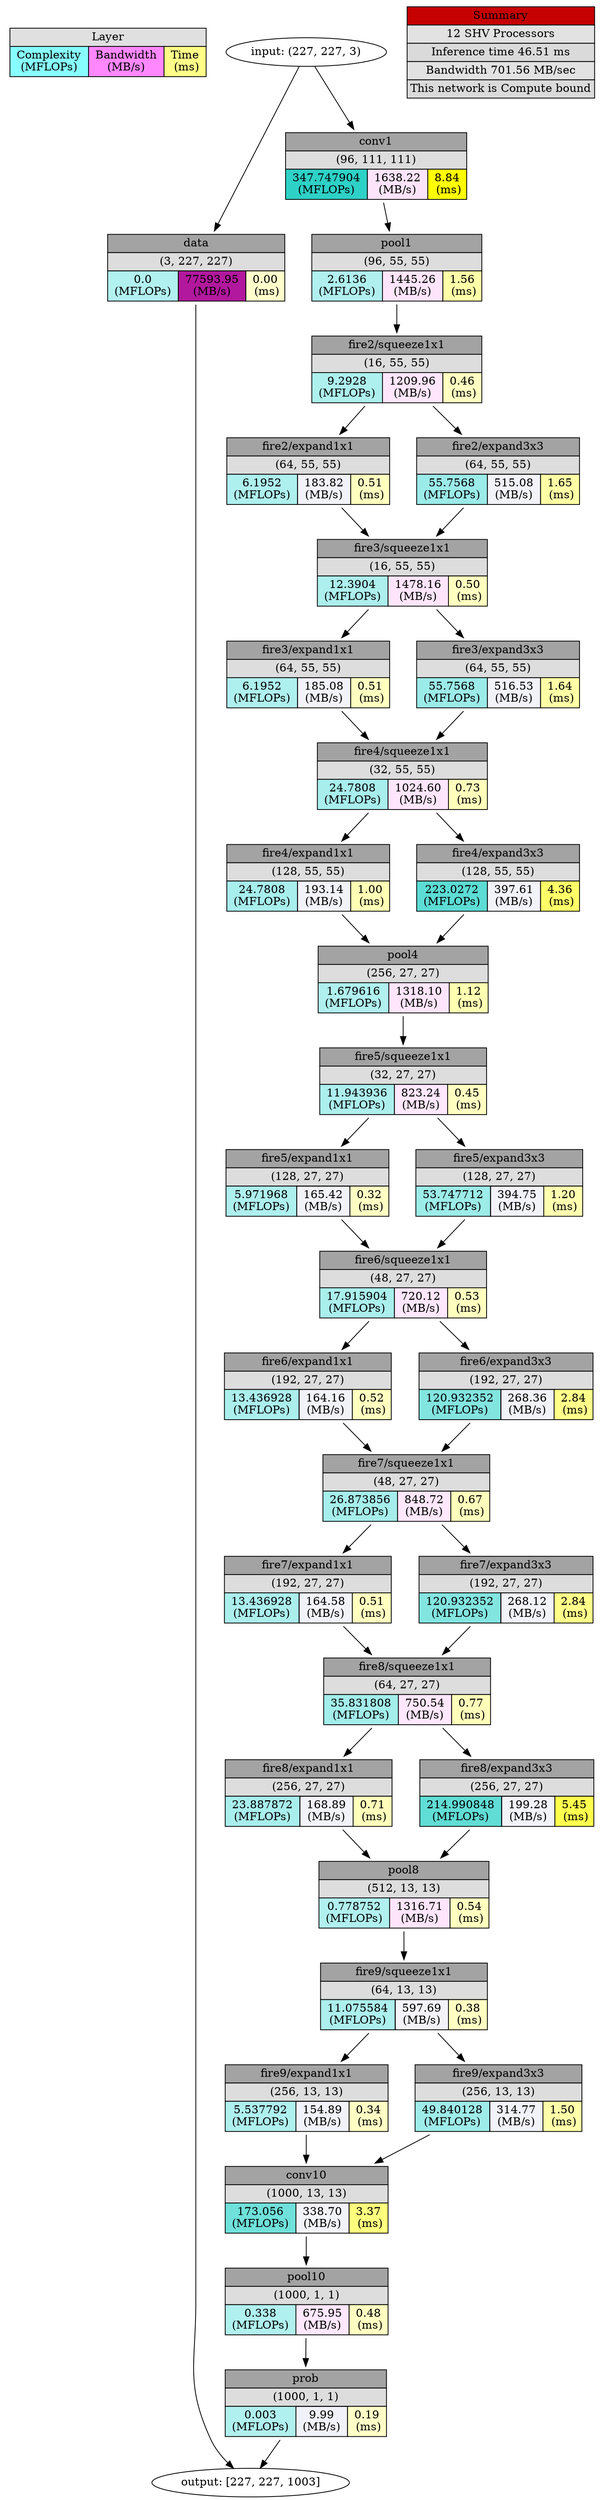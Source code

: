 digraph output {
	Legend [label=<<TABLE BORDER="0" CELLBORDER="1" CELLSPACING="0" CELLPADDING="3">
<TR><TD  BGCOLOR = "#E0E0E0" COLSPAN="3">Layer</TD></TR>
<TR><TD BGCOLOR = "#88FFFF"> Complexity <br/> (MFLOPs) </TD>
<TD BGCOLOR = "#FF88FF"> Bandwidth <br/> (MB/s) </TD>
<TD BGCOLOR = "#FFFF88"> Time <br/> (ms)</TD></TR>
</TABLE>>
 shape=plaintext]
	Input [label="input: (227, 227, 3)"]
	data [label=<
<TABLE BORDER="0" CELLBORDER="1" CELLSPACING="0" CELLPADDING="3">
<TR>
    <TD  BGCOLOR = "#A3A3A3" COLSPAN="3">data</TD>
</TR>
<TR>
    <TD  BGCOLOR = "#DDDDDD" COLSPAN="3">(3, 227, 227)</TD>
</TR>
<TR>
    <TD BGCOLOR = "#B1F1EF"> 0.0 <br/> (MFLOPs) </TD>
    <TD BGCOLOR = "#B2189E"> 77593.95 <br/> (MB/s) </TD>
    <TD BGCOLOR = "#FFFFCC"> 0.00 <br/> (ms)</TD>
</TR>
</TABLE>>
 shape=plaintext]
	Input -> data
	conv1 [label=<
<TABLE BORDER="0" CELLBORDER="1" CELLSPACING="0" CELLPADDING="3">
<TR>
    <TD  BGCOLOR = "#A3A3A3" COLSPAN="3">conv1</TD>
</TR>
<TR>
    <TD  BGCOLOR = "#DDDDDD" COLSPAN="3">(96, 111, 111)</TD>
</TR>
<TR>
    <TD BGCOLOR = "#2ED1C6"> 347.747904 <br/> (MFLOPs) </TD>
    <TD BGCOLOR = "#FEE4FB"> 1638.22 <br/> (MB/s) </TD>
    <TD BGCOLOR = "#FFFF0"> 8.84 <br/> (ms)</TD>
</TR>
</TABLE>>
 shape=plaintext]
	Input -> conv1
	pool1 [label=<
<TABLE BORDER="0" CELLBORDER="1" CELLSPACING="0" CELLPADDING="3">
<TR>
    <TD  BGCOLOR = "#A3A3A3" COLSPAN="3">pool1</TD>
</TR>
<TR>
    <TD  BGCOLOR = "#DDDDDD" COLSPAN="3">(96, 55, 55)</TD>
</TR>
<TR>
    <TD BGCOLOR = "#B0F0EE"> 2.6136 <br/> (MFLOPs) </TD>
    <TD BGCOLOR = "#FFE5FC"> 1445.26 <br/> (MB/s) </TD>
    <TD BGCOLOR = "#FFFFA8"> 1.56 <br/> (ms)</TD>
</TR>
</TABLE>>
 shape=plaintext]
	conv1 -> pool1
	"fire2/squeeze1x1" [label=<
<TABLE BORDER="0" CELLBORDER="1" CELLSPACING="0" CELLPADDING="3">
<TR>
    <TD  BGCOLOR = "#A3A3A3" COLSPAN="3">fire2/squeeze1x1</TD>
</TR>
<TR>
    <TD  BGCOLOR = "#DDDDDD" COLSPAN="3">(16, 55, 55)</TD>
</TR>
<TR>
    <TD BGCOLOR = "#ADF0ED"> 9.2928 <br/> (MFLOPs) </TD>
    <TD BGCOLOR = "#FFE6FC"> 1209.96 <br/> (MB/s) </TD>
    <TD BGCOLOR = "#FFFFC1"> 0.46 <br/> (ms)</TD>
</TR>
</TABLE>>
 shape=plaintext]
	pool1 -> "fire2/squeeze1x1"
	"fire2/expand1x1" [label=<
<TABLE BORDER="0" CELLBORDER="1" CELLSPACING="0" CELLPADDING="3">
<TR>
    <TD  BGCOLOR = "#A3A3A3" COLSPAN="3">fire2/expand1x1</TD>
</TR>
<TR>
    <TD  BGCOLOR = "#DDDDDD" COLSPAN="3">(64, 55, 55)</TD>
</TR>
<TR>
    <TD BGCOLOR = "#AEF0EE"> 6.1952 <br/> (MFLOPs) </TD>
    <TD BGCOLOR = "#100E8FD"> 183.82 <br/> (MB/s) </TD>
    <TD BGCOLOR = "#FFFFC0"> 0.51 <br/> (ms)</TD>
</TR>
</TABLE>>
 shape=plaintext]
	"fire2/squeeze1x1" -> "fire2/expand1x1"
	"fire2/expand3x3" [label=<
<TABLE BORDER="0" CELLBORDER="1" CELLSPACING="0" CELLPADDING="3">
<TR>
    <TD  BGCOLOR = "#A3A3A3" COLSPAN="3">fire2/expand3x3</TD>
</TR>
<TR>
    <TD  BGCOLOR = "#DDDDDD" COLSPAN="3">(64, 55, 55)</TD>
</TR>
<TR>
    <TD BGCOLOR = "#9BEBE8"> 55.7568 <br/> (MFLOPs) </TD>
    <TD BGCOLOR = "#100E8FD"> 515.08 <br/> (MB/s) </TD>
    <TD BGCOLOR = "#FFFFA5"> 1.65 <br/> (ms)</TD>
</TR>
</TABLE>>
 shape=plaintext]
	"fire2/squeeze1x1" -> "fire2/expand3x3"
	"fire3/squeeze1x1" [label=<
<TABLE BORDER="0" CELLBORDER="1" CELLSPACING="0" CELLPADDING="3">
<TR>
    <TD  BGCOLOR = "#A3A3A3" COLSPAN="3">fire3/squeeze1x1</TD>
</TR>
<TR>
    <TD  BGCOLOR = "#DDDDDD" COLSPAN="3">(16, 55, 55)</TD>
</TR>
<TR>
    <TD BGCOLOR = "#ACEFED"> 12.3904 <br/> (MFLOPs) </TD>
    <TD BGCOLOR = "#FFE5FC"> 1478.16 <br/> (MB/s) </TD>
    <TD BGCOLOR = "#FFFFC0"> 0.50 <br/> (ms)</TD>
</TR>
</TABLE>>
 shape=plaintext]
	"fire2/expand1x1" -> "fire3/squeeze1x1"
	"fire2/expand3x3" -> "fire3/squeeze1x1"
	"fire3/expand1x1" [label=<
<TABLE BORDER="0" CELLBORDER="1" CELLSPACING="0" CELLPADDING="3">
<TR>
    <TD  BGCOLOR = "#A3A3A3" COLSPAN="3">fire3/expand1x1</TD>
</TR>
<TR>
    <TD  BGCOLOR = "#DDDDDD" COLSPAN="3">(64, 55, 55)</TD>
</TR>
<TR>
    <TD BGCOLOR = "#AEF0EE"> 6.1952 <br/> (MFLOPs) </TD>
    <TD BGCOLOR = "#100E8FD"> 185.08 <br/> (MB/s) </TD>
    <TD BGCOLOR = "#FFFFC0"> 0.51 <br/> (ms)</TD>
</TR>
</TABLE>>
 shape=plaintext]
	"fire3/squeeze1x1" -> "fire3/expand1x1"
	"fire3/expand3x3" [label=<
<TABLE BORDER="0" CELLBORDER="1" CELLSPACING="0" CELLPADDING="3">
<TR>
    <TD  BGCOLOR = "#A3A3A3" COLSPAN="3">fire3/expand3x3</TD>
</TR>
<TR>
    <TD  BGCOLOR = "#DDDDDD" COLSPAN="3">(64, 55, 55)</TD>
</TR>
<TR>
    <TD BGCOLOR = "#9BEBE8"> 55.7568 <br/> (MFLOPs) </TD>
    <TD BGCOLOR = "#100E8FD"> 516.53 <br/> (MB/s) </TD>
    <TD BGCOLOR = "#FFFFA6"> 1.64 <br/> (ms)</TD>
</TR>
</TABLE>>
 shape=plaintext]
	"fire3/squeeze1x1" -> "fire3/expand3x3"
	"fire4/squeeze1x1" [label=<
<TABLE BORDER="0" CELLBORDER="1" CELLSPACING="0" CELLPADDING="3">
<TR>
    <TD  BGCOLOR = "#A3A3A3" COLSPAN="3">fire4/squeeze1x1</TD>
</TR>
<TR>
    <TD  BGCOLOR = "#DDDDDD" COLSPAN="3">(32, 55, 55)</TD>
</TR>
<TR>
    <TD BGCOLOR = "#A7EEEC"> 24.7808 <br/> (MFLOPs) </TD>
    <TD BGCOLOR = "#FFE6FC"> 1024.60 <br/> (MB/s) </TD>
    <TD BGCOLOR = "#FFFFBB"> 0.73 <br/> (ms)</TD>
</TR>
</TABLE>>
 shape=plaintext]
	"fire3/expand1x1" -> "fire4/squeeze1x1"
	"fire3/expand3x3" -> "fire4/squeeze1x1"
	"fire4/expand1x1" [label=<
<TABLE BORDER="0" CELLBORDER="1" CELLSPACING="0" CELLPADDING="3">
<TR>
    <TD  BGCOLOR = "#A3A3A3" COLSPAN="3">fire4/expand1x1</TD>
</TR>
<TR>
    <TD  BGCOLOR = "#DDDDDD" COLSPAN="3">(128, 55, 55)</TD>
</TR>
<TR>
    <TD BGCOLOR = "#A7EEEC"> 24.7808 <br/> (MFLOPs) </TD>
    <TD BGCOLOR = "#100E8FD"> 193.14 <br/> (MB/s) </TD>
    <TD BGCOLOR = "#FFFFB5"> 1.00 <br/> (ms)</TD>
</TR>
</TABLE>>
 shape=plaintext]
	"fire4/squeeze1x1" -> "fire4/expand1x1"
	"fire4/expand3x3" [label=<
<TABLE BORDER="0" CELLBORDER="1" CELLSPACING="0" CELLPADDING="3">
<TR>
    <TD  BGCOLOR = "#A3A3A3" COLSPAN="3">fire4/expand3x3</TD>
</TR>
<TR>
    <TD  BGCOLOR = "#DDDDDD" COLSPAN="3">(128, 55, 55)</TD>
</TR>
<TR>
    <TD BGCOLOR = "#5CDCD4"> 223.0272 <br/> (MFLOPs) </TD>
    <TD BGCOLOR = "#100E8FD"> 397.61 <br/> (MB/s) </TD>
    <TD BGCOLOR = "#FFFF67"> 4.36 <br/> (ms)</TD>
</TR>
</TABLE>>
 shape=plaintext]
	"fire4/squeeze1x1" -> "fire4/expand3x3"
	pool4 [label=<
<TABLE BORDER="0" CELLBORDER="1" CELLSPACING="0" CELLPADDING="3">
<TR>
    <TD  BGCOLOR = "#A3A3A3" COLSPAN="3">pool4</TD>
</TR>
<TR>
    <TD  BGCOLOR = "#DDDDDD" COLSPAN="3">(256, 27, 27)</TD>
</TR>
<TR>
    <TD BGCOLOR = "#B0F0EE"> 1.679616 <br/> (MFLOPs) </TD>
    <TD BGCOLOR = "#FFE5FC"> 1318.10 <br/> (MB/s) </TD>
    <TD BGCOLOR = "#FFFFB2"> 1.12 <br/> (ms)</TD>
</TR>
</TABLE>>
 shape=plaintext]
	"fire4/expand1x1" -> pool4
	"fire4/expand3x3" -> pool4
	"fire5/squeeze1x1" [label=<
<TABLE BORDER="0" CELLBORDER="1" CELLSPACING="0" CELLPADDING="3">
<TR>
    <TD  BGCOLOR = "#A3A3A3" COLSPAN="3">fire5/squeeze1x1</TD>
</TR>
<TR>
    <TD  BGCOLOR = "#DDDDDD" COLSPAN="3">(32, 27, 27)</TD>
</TR>
<TR>
    <TD BGCOLOR = "#ACEFED"> 11.943936 <br/> (MFLOPs) </TD>
    <TD BGCOLOR = "#FFE7FD"> 823.24 <br/> (MB/s) </TD>
    <TD BGCOLOR = "#FFFFC1"> 0.45 <br/> (ms)</TD>
</TR>
</TABLE>>
 shape=plaintext]
	pool4 -> "fire5/squeeze1x1"
	"fire5/expand1x1" [label=<
<TABLE BORDER="0" CELLBORDER="1" CELLSPACING="0" CELLPADDING="3">
<TR>
    <TD  BGCOLOR = "#A3A3A3" COLSPAN="3">fire5/expand1x1</TD>
</TR>
<TR>
    <TD  BGCOLOR = "#DDDDDD" COLSPAN="3">(128, 27, 27)</TD>
</TR>
<TR>
    <TD BGCOLOR = "#AEF0EE"> 5.971968 <br/> (MFLOPs) </TD>
    <TD BGCOLOR = "#100E8FD"> 165.42 <br/> (MB/s) </TD>
    <TD BGCOLOR = "#FFFFC4"> 0.32 <br/> (ms)</TD>
</TR>
</TABLE>>
 shape=plaintext]
	"fire5/squeeze1x1" -> "fire5/expand1x1"
	"fire5/expand3x3" [label=<
<TABLE BORDER="0" CELLBORDER="1" CELLSPACING="0" CELLPADDING="3">
<TR>
    <TD  BGCOLOR = "#A3A3A3" COLSPAN="3">fire5/expand3x3</TD>
</TR>
<TR>
    <TD  BGCOLOR = "#DDDDDD" COLSPAN="3">(128, 27, 27)</TD>
</TR>
<TR>
    <TD BGCOLOR = "#9CECE8"> 53.747712 <br/> (MFLOPs) </TD>
    <TD BGCOLOR = "#100E8FD"> 394.75 <br/> (MB/s) </TD>
    <TD BGCOLOR = "#FFFFB0"> 1.20 <br/> (ms)</TD>
</TR>
</TABLE>>
 shape=plaintext]
	"fire5/squeeze1x1" -> "fire5/expand3x3"
	"fire6/squeeze1x1" [label=<
<TABLE BORDER="0" CELLBORDER="1" CELLSPACING="0" CELLPADDING="3">
<TR>
    <TD  BGCOLOR = "#A3A3A3" COLSPAN="3">fire6/squeeze1x1</TD>
</TR>
<TR>
    <TD  BGCOLOR = "#DDDDDD" COLSPAN="3">(48, 27, 27)</TD>
</TR>
<TR>
    <TD BGCOLOR = "#AAEFEC"> 17.915904 <br/> (MFLOPs) </TD>
    <TD BGCOLOR = "#FFE7FD"> 720.12 <br/> (MB/s) </TD>
    <TD BGCOLOR = "#FFFFBF"> 0.53 <br/> (ms)</TD>
</TR>
</TABLE>>
 shape=plaintext]
	"fire5/expand1x1" -> "fire6/squeeze1x1"
	"fire5/expand3x3" -> "fire6/squeeze1x1"
	"fire6/expand1x1" [label=<
<TABLE BORDER="0" CELLBORDER="1" CELLSPACING="0" CELLPADDING="3">
<TR>
    <TD  BGCOLOR = "#A3A3A3" COLSPAN="3">fire6/expand1x1</TD>
</TR>
<TR>
    <TD  BGCOLOR = "#DDDDDD" COLSPAN="3">(192, 27, 27)</TD>
</TR>
<TR>
    <TD BGCOLOR = "#ABEFED"> 13.436928 <br/> (MFLOPs) </TD>
    <TD BGCOLOR = "#100E8FD"> 164.16 <br/> (MB/s) </TD>
    <TD BGCOLOR = "#FFFFC0"> 0.52 <br/> (ms)</TD>
</TR>
</TABLE>>
 shape=plaintext]
	"fire6/squeeze1x1" -> "fire6/expand1x1"
	"fire6/expand3x3" [label=<
<TABLE BORDER="0" CELLBORDER="1" CELLSPACING="0" CELLPADDING="3">
<TR>
    <TD  BGCOLOR = "#A3A3A3" COLSPAN="3">fire6/expand3x3</TD>
</TR>
<TR>
    <TD  BGCOLOR = "#DDDDDD" COLSPAN="3">(192, 27, 27)</TD>
</TR>
<TR>
    <TD BGCOLOR = "#83E5E0"> 120.932352 <br/> (MFLOPs) </TD>
    <TD BGCOLOR = "#100E8FD"> 268.36 <br/> (MB/s) </TD>
    <TD BGCOLOR = "#FFFF8A"> 2.84 <br/> (ms)</TD>
</TR>
</TABLE>>
 shape=plaintext]
	"fire6/squeeze1x1" -> "fire6/expand3x3"
	"fire7/squeeze1x1" [label=<
<TABLE BORDER="0" CELLBORDER="1" CELLSPACING="0" CELLPADDING="3">
<TR>
    <TD  BGCOLOR = "#A3A3A3" COLSPAN="3">fire7/squeeze1x1</TD>
</TR>
<TR>
    <TD  BGCOLOR = "#DDDDDD" COLSPAN="3">(48, 27, 27)</TD>
</TR>
<TR>
    <TD BGCOLOR = "#A6EEEB"> 26.873856 <br/> (MFLOPs) </TD>
    <TD BGCOLOR = "#FFE7FC"> 848.72 <br/> (MB/s) </TD>
    <TD BGCOLOR = "#FFFFBC"> 0.67 <br/> (ms)</TD>
</TR>
</TABLE>>
 shape=plaintext]
	"fire6/expand1x1" -> "fire7/squeeze1x1"
	"fire6/expand3x3" -> "fire7/squeeze1x1"
	"fire7/expand1x1" [label=<
<TABLE BORDER="0" CELLBORDER="1" CELLSPACING="0" CELLPADDING="3">
<TR>
    <TD  BGCOLOR = "#A3A3A3" COLSPAN="3">fire7/expand1x1</TD>
</TR>
<TR>
    <TD  BGCOLOR = "#DDDDDD" COLSPAN="3">(192, 27, 27)</TD>
</TR>
<TR>
    <TD BGCOLOR = "#ABEFED"> 13.436928 <br/> (MFLOPs) </TD>
    <TD BGCOLOR = "#100E8FD"> 164.58 <br/> (MB/s) </TD>
    <TD BGCOLOR = "#FFFFC0"> 0.51 <br/> (ms)</TD>
</TR>
</TABLE>>
 shape=plaintext]
	"fire7/squeeze1x1" -> "fire7/expand1x1"
	"fire7/expand3x3" [label=<
<TABLE BORDER="0" CELLBORDER="1" CELLSPACING="0" CELLPADDING="3">
<TR>
    <TD  BGCOLOR = "#A3A3A3" COLSPAN="3">fire7/expand3x3</TD>
</TR>
<TR>
    <TD  BGCOLOR = "#DDDDDD" COLSPAN="3">(192, 27, 27)</TD>
</TR>
<TR>
    <TD BGCOLOR = "#83E5E0"> 120.932352 <br/> (MFLOPs) </TD>
    <TD BGCOLOR = "#100E8FD"> 268.12 <br/> (MB/s) </TD>
    <TD BGCOLOR = "#FFFF8A"> 2.84 <br/> (ms)</TD>
</TR>
</TABLE>>
 shape=plaintext]
	"fire7/squeeze1x1" -> "fire7/expand3x3"
	"fire8/squeeze1x1" [label=<
<TABLE BORDER="0" CELLBORDER="1" CELLSPACING="0" CELLPADDING="3">
<TR>
    <TD  BGCOLOR = "#A3A3A3" COLSPAN="3">fire8/squeeze1x1</TD>
</TR>
<TR>
    <TD  BGCOLOR = "#DDDDDD" COLSPAN="3">(64, 27, 27)</TD>
</TR>
<TR>
    <TD BGCOLOR = "#A3EDEA"> 35.831808 <br/> (MFLOPs) </TD>
    <TD BGCOLOR = "#FFE7FD"> 750.54 <br/> (MB/s) </TD>
    <TD BGCOLOR = "#FFFFBA"> 0.77 <br/> (ms)</TD>
</TR>
</TABLE>>
 shape=plaintext]
	"fire7/expand1x1" -> "fire8/squeeze1x1"
	"fire7/expand3x3" -> "fire8/squeeze1x1"
	"fire8/expand1x1" [label=<
<TABLE BORDER="0" CELLBORDER="1" CELLSPACING="0" CELLPADDING="3">
<TR>
    <TD  BGCOLOR = "#A3A3A3" COLSPAN="3">fire8/expand1x1</TD>
</TR>
<TR>
    <TD  BGCOLOR = "#DDDDDD" COLSPAN="3">(256, 27, 27)</TD>
</TR>
<TR>
    <TD BGCOLOR = "#A8EEEC"> 23.887872 <br/> (MFLOPs) </TD>
    <TD BGCOLOR = "#100E8FD"> 168.89 <br/> (MB/s) </TD>
    <TD BGCOLOR = "#FFFFBB"> 0.71 <br/> (ms)</TD>
</TR>
</TABLE>>
 shape=plaintext]
	"fire8/squeeze1x1" -> "fire8/expand1x1"
	"fire8/expand3x3" [label=<
<TABLE BORDER="0" CELLBORDER="1" CELLSPACING="0" CELLPADDING="3">
<TR>
    <TD  BGCOLOR = "#A3A3A3" COLSPAN="3">fire8/expand3x3</TD>
</TR>
<TR>
    <TD  BGCOLOR = "#DDDDDD" COLSPAN="3">(256, 27, 27)</TD>
</TR>
<TR>
    <TD BGCOLOR = "#60DDD5"> 214.990848 <br/> (MFLOPs) </TD>
    <TD BGCOLOR = "#100E8FD"> 199.28 <br/> (MB/s) </TD>
    <TD BGCOLOR = "#FFFF4E"> 5.45 <br/> (ms)</TD>
</TR>
</TABLE>>
 shape=plaintext]
	"fire8/squeeze1x1" -> "fire8/expand3x3"
	pool8 [label=<
<TABLE BORDER="0" CELLBORDER="1" CELLSPACING="0" CELLPADDING="3">
<TR>
    <TD  BGCOLOR = "#A3A3A3" COLSPAN="3">pool8</TD>
</TR>
<TR>
    <TD  BGCOLOR = "#DDDDDD" COLSPAN="3">(512, 13, 13)</TD>
</TR>
<TR>
    <TD BGCOLOR = "#B0F0EE"> 0.778752 <br/> (MFLOPs) </TD>
    <TD BGCOLOR = "#FFE5FC"> 1316.71 <br/> (MB/s) </TD>
    <TD BGCOLOR = "#FFFFBF"> 0.54 <br/> (ms)</TD>
</TR>
</TABLE>>
 shape=plaintext]
	"fire8/expand1x1" -> pool8
	"fire8/expand3x3" -> pool8
	"fire9/squeeze1x1" [label=<
<TABLE BORDER="0" CELLBORDER="1" CELLSPACING="0" CELLPADDING="3">
<TR>
    <TD  BGCOLOR = "#A3A3A3" COLSPAN="3">fire9/squeeze1x1</TD>
</TR>
<TR>
    <TD  BGCOLOR = "#DDDDDD" COLSPAN="3">(64, 13, 13)</TD>
</TR>
<TR>
    <TD BGCOLOR = "#ACEFED"> 11.075584 <br/> (MFLOPs) </TD>
    <TD BGCOLOR = "#100E7FD"> 597.69 <br/> (MB/s) </TD>
    <TD BGCOLOR = "#FFFFC3"> 0.38 <br/> (ms)</TD>
</TR>
</TABLE>>
 shape=plaintext]
	pool8 -> "fire9/squeeze1x1"
	"fire9/expand1x1" [label=<
<TABLE BORDER="0" CELLBORDER="1" CELLSPACING="0" CELLPADDING="3">
<TR>
    <TD  BGCOLOR = "#A3A3A3" COLSPAN="3">fire9/expand1x1</TD>
</TR>
<TR>
    <TD  BGCOLOR = "#DDDDDD" COLSPAN="3">(256, 13, 13)</TD>
</TR>
<TR>
    <TD BGCOLOR = "#AEF0EE"> 5.537792 <br/> (MFLOPs) </TD>
    <TD BGCOLOR = "#100E9FD"> 154.89 <br/> (MB/s) </TD>
    <TD BGCOLOR = "#FFFFC4"> 0.34 <br/> (ms)</TD>
</TR>
</TABLE>>
 shape=plaintext]
	"fire9/squeeze1x1" -> "fire9/expand1x1"
	"fire9/expand3x3" [label=<
<TABLE BORDER="0" CELLBORDER="1" CELLSPACING="0" CELLPADDING="3">
<TR>
    <TD  BGCOLOR = "#A3A3A3" COLSPAN="3">fire9/expand3x3</TD>
</TR>
<TR>
    <TD  BGCOLOR = "#DDDDDD" COLSPAN="3">(256, 13, 13)</TD>
</TR>
<TR>
    <TD BGCOLOR = "#9EECE9"> 49.840128 <br/> (MFLOPs) </TD>
    <TD BGCOLOR = "#100E8FD"> 314.77 <br/> (MB/s) </TD>
    <TD BGCOLOR = "#FFFFA9"> 1.50 <br/> (ms)</TD>
</TR>
</TABLE>>
 shape=plaintext]
	"fire9/squeeze1x1" -> "fire9/expand3x3"
	conv10 [label=<
<TABLE BORDER="0" CELLBORDER="1" CELLSPACING="0" CELLPADDING="3">
<TR>
    <TD  BGCOLOR = "#A3A3A3" COLSPAN="3">conv10</TD>
</TR>
<TR>
    <TD  BGCOLOR = "#DDDDDD" COLSPAN="3">(1000, 13, 13)</TD>
</TR>
<TR>
    <TD BGCOLOR = "#6FE1DA"> 173.056 <br/> (MFLOPs) </TD>
    <TD BGCOLOR = "#100E8FD"> 338.70 <br/> (MB/s) </TD>
    <TD BGCOLOR = "#FFFF7E"> 3.37 <br/> (ms)</TD>
</TR>
</TABLE>>
 shape=plaintext]
	"fire9/expand1x1" -> conv10
	"fire9/expand3x3" -> conv10
	pool10 [label=<
<TABLE BORDER="0" CELLBORDER="1" CELLSPACING="0" CELLPADDING="3">
<TR>
    <TD  BGCOLOR = "#A3A3A3" COLSPAN="3">pool10</TD>
</TR>
<TR>
    <TD  BGCOLOR = "#DDDDDD" COLSPAN="3">(1000, 1, 1)</TD>
</TR>
<TR>
    <TD BGCOLOR = "#B0F0EE"> 0.338 <br/> (MFLOPs) </TD>
    <TD BGCOLOR = "#FFE7FD"> 675.95 <br/> (MB/s) </TD>
    <TD BGCOLOR = "#FFFFC1"> 0.48 <br/> (ms)</TD>
</TR>
</TABLE>>
 shape=plaintext]
	conv10 -> pool10
	prob [label=<
<TABLE BORDER="0" CELLBORDER="1" CELLSPACING="0" CELLPADDING="3">
<TR>
    <TD  BGCOLOR = "#A3A3A3" COLSPAN="3">prob</TD>
</TR>
<TR>
    <TD  BGCOLOR = "#DDDDDD" COLSPAN="3">(1000, 1, 1)</TD>
</TR>
<TR>
    <TD BGCOLOR = "#B0F0EE"> 0.003 <br/> (MFLOPs) </TD>
    <TD BGCOLOR = "#100E9FE"> 9.99 <br/> (MB/s) </TD>
    <TD BGCOLOR = "#FFFFC7"> 0.19 <br/> (ms)</TD>
</TR>
</TABLE>>
 shape=plaintext]
	pool10 -> prob
	Output [label="output: [227, 227, 1003]"]
	data -> Output
	prob -> Output
	Summary [label=<<TABLE BORDER="0" CELLBORDER="1" CELLSPACING="0" CELLPADDING="3">
<TR><TD  BGCOLOR = "#C60000" COLSPAN="3">Summary</TD></TR>
<TR><TD  BGCOLOR = "#E2E2E2" COLSPAN="3">12 SHV Processors</TD></TR>
<TR><TD  BGCOLOR = "#DADADA" COLSPAN="3">Inference time 46.51 ms</TD></TR>
<TR><TD  BGCOLOR = "#E2E2E2" COLSPAN="3">Bandwidth 701.56 MB/sec</TD></TR>
<TR><TD  BGCOLOR = "#DADADA" COLSPAN="3">This network is Compute bound</TD></TR>
</TABLE>>
 shape=plaintext]
}
